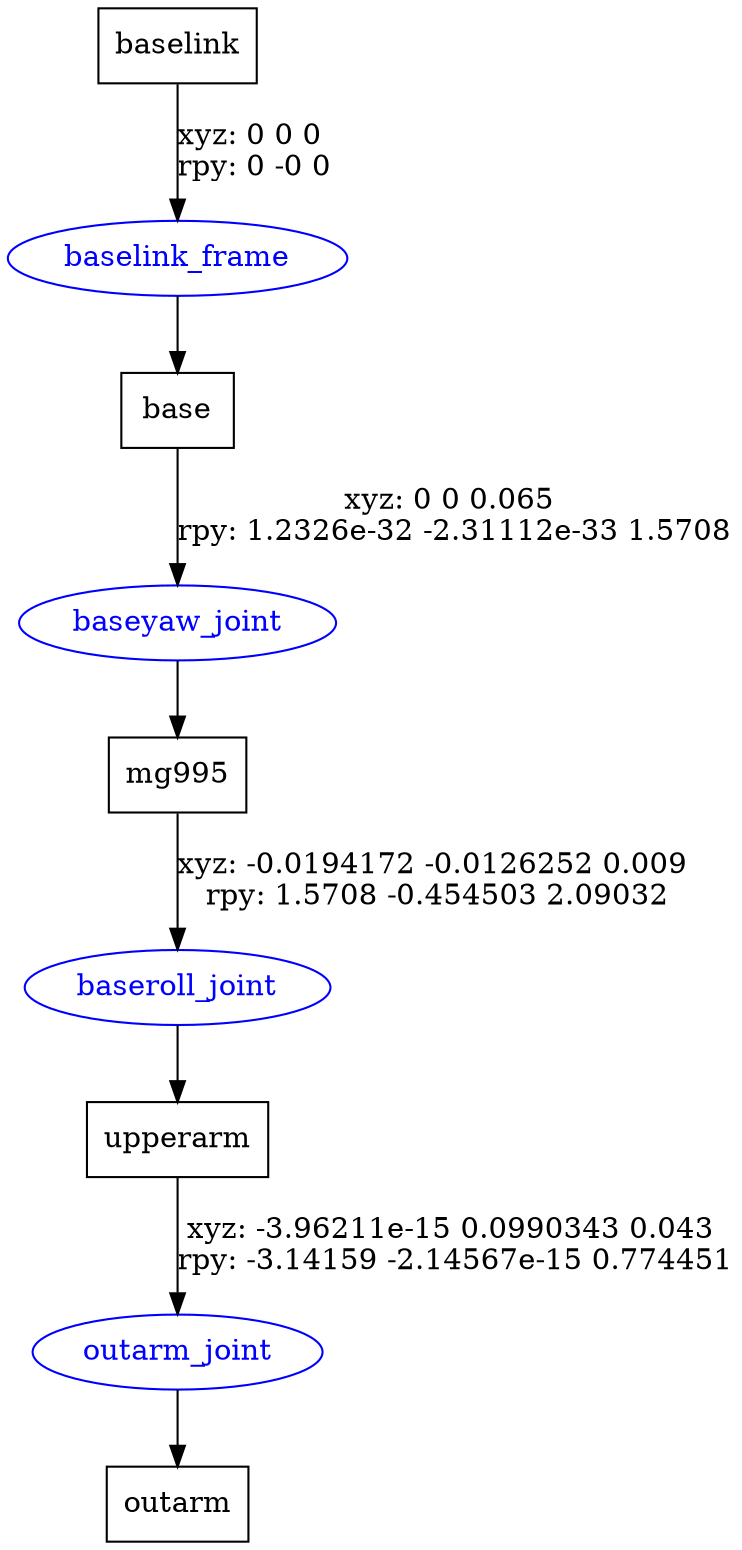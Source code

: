 digraph G {
node [shape=box];
"baselink" [label="baselink"];
"base" [label="base"];
"mg995" [label="mg995"];
"upperarm" [label="upperarm"];
"outarm" [label="outarm"];
node [shape=ellipse, color=blue, fontcolor=blue];
"baselink" -> "baselink_frame" [label="xyz: 0 0 0 \nrpy: 0 -0 0"]
"baselink_frame" -> "base"
"base" -> "baseyaw_joint" [label="xyz: 0 0 0.065 \nrpy: 1.2326e-32 -2.31112e-33 1.5708"]
"baseyaw_joint" -> "mg995"
"mg995" -> "baseroll_joint" [label="xyz: -0.0194172 -0.0126252 0.009 \nrpy: 1.5708 -0.454503 2.09032"]
"baseroll_joint" -> "upperarm"
"upperarm" -> "outarm_joint" [label="xyz: -3.96211e-15 0.0990343 0.043 \nrpy: -3.14159 -2.14567e-15 0.774451"]
"outarm_joint" -> "outarm"
}
